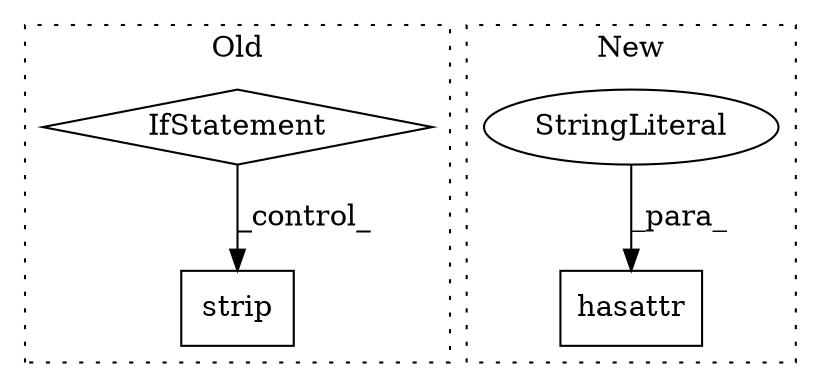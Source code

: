 digraph G {
subgraph cluster0 {
1 [label="strip" a="32" s="531" l="7" shape="box"];
4 [label="IfStatement" a="25" s="515" l="3" shape="diamond"];
label = "Old";
style="dotted";
}
subgraph cluster1 {
2 [label="hasattr" a="32" s="738,759" l="8,1" shape="box"];
3 [label="StringLiteral" a="45" s="751" l="8" shape="ellipse"];
label = "New";
style="dotted";
}
3 -> 2 [label="_para_"];
4 -> 1 [label="_control_"];
}